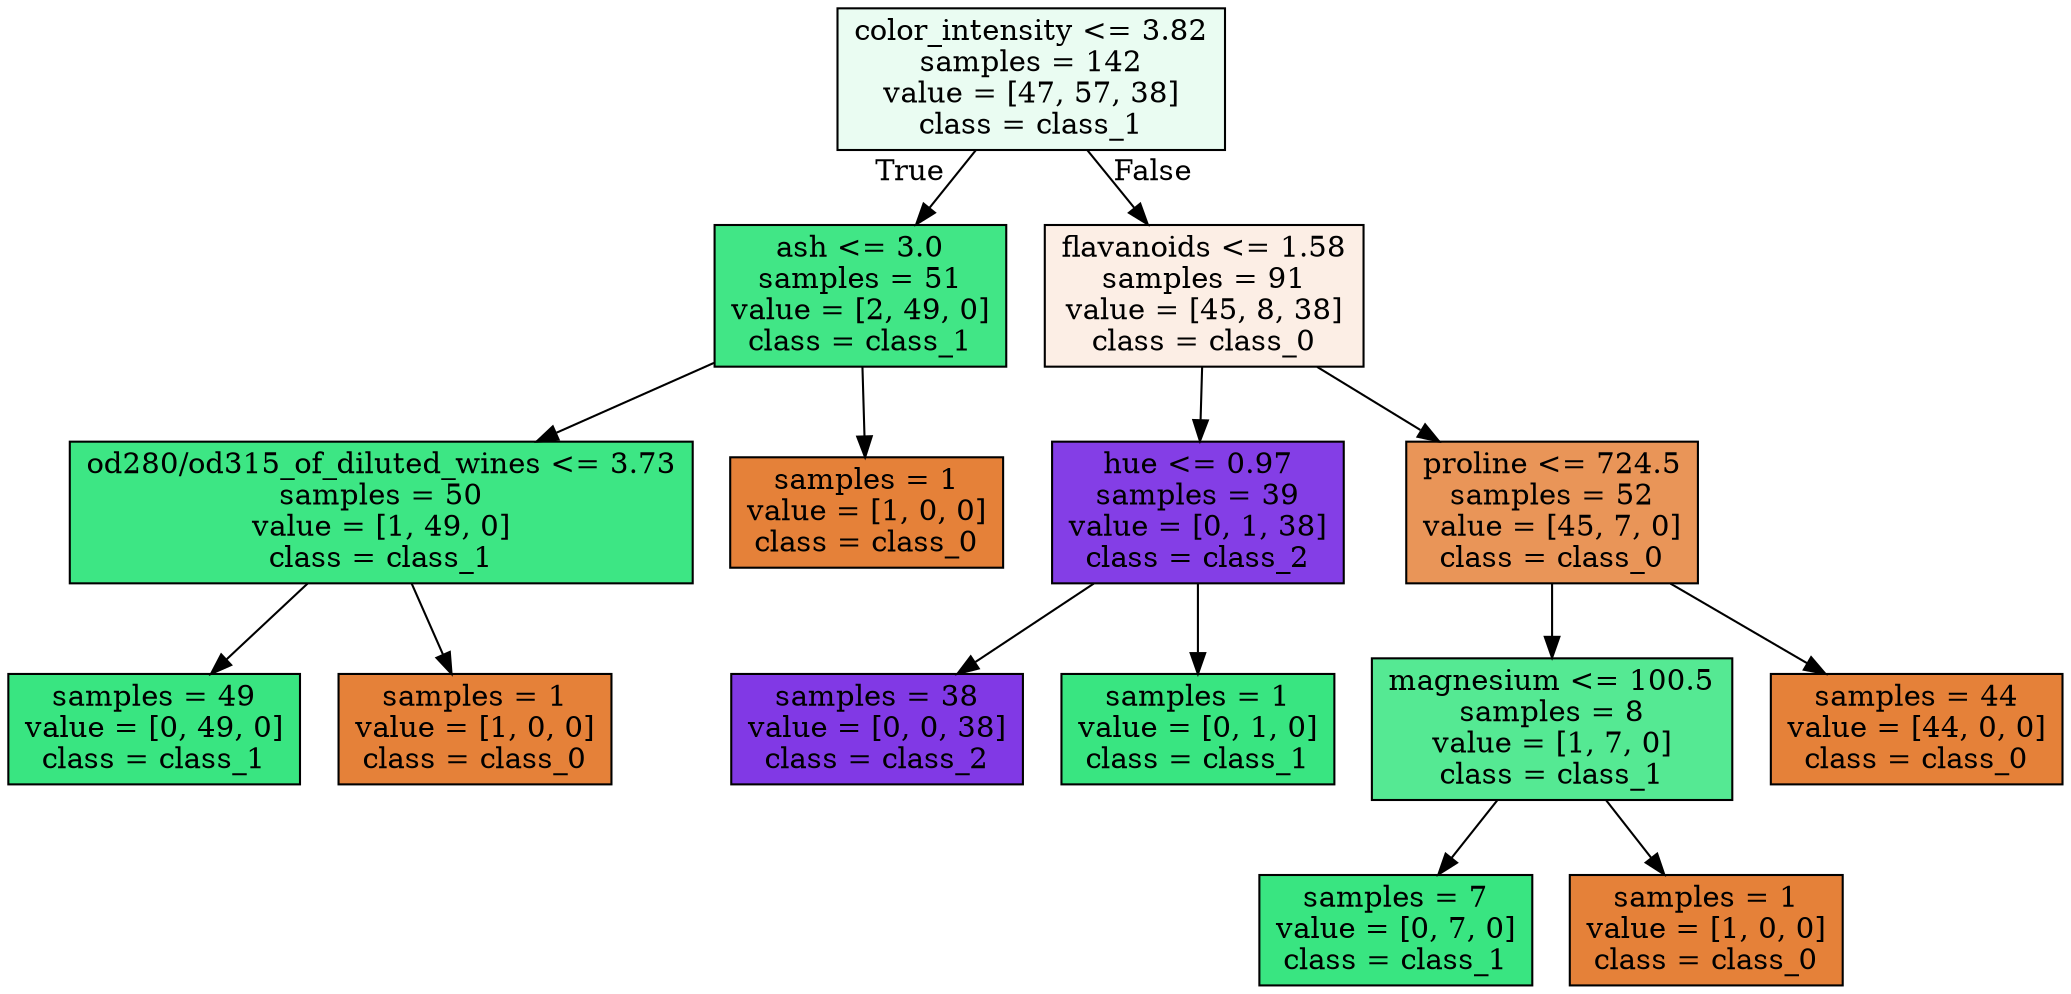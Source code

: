 digraph Tree {
node [shape=box, style="filled", color="black"] ;
0 [label="color_intensity <= 3.82\nsamples = 142\nvalue = [47, 57, 38]\nclass = class_1", fillcolor="#eafcf2"] ;
1 [label="ash <= 3.0\nsamples = 51\nvalue = [2, 49, 0]\nclass = class_1", fillcolor="#41e686"] ;
0 -> 1 [labeldistance=2.5, labelangle=45, headlabel="True"] ;
2 [label="od280/od315_of_diluted_wines <= 3.73\nsamples = 50\nvalue = [1, 49, 0]\nclass = class_1", fillcolor="#3de684"] ;
1 -> 2 ;
3 [label="samples = 49\nvalue = [0, 49, 0]\nclass = class_1", fillcolor="#39e581"] ;
2 -> 3 ;
4 [label="samples = 1\nvalue = [1, 0, 0]\nclass = class_0", fillcolor="#e58139"] ;
2 -> 4 ;
5 [label="samples = 1\nvalue = [1, 0, 0]\nclass = class_0", fillcolor="#e58139"] ;
1 -> 5 ;
6 [label="flavanoids <= 1.58\nsamples = 91\nvalue = [45, 8, 38]\nclass = class_0", fillcolor="#fceee5"] ;
0 -> 6 [labeldistance=2.5, labelangle=-45, headlabel="False"] ;
7 [label="hue <= 0.97\nsamples = 39\nvalue = [0, 1, 38]\nclass = class_2", fillcolor="#843ee6"] ;
6 -> 7 ;
8 [label="samples = 38\nvalue = [0, 0, 38]\nclass = class_2", fillcolor="#8139e5"] ;
7 -> 8 ;
9 [label="samples = 1\nvalue = [0, 1, 0]\nclass = class_1", fillcolor="#39e581"] ;
7 -> 9 ;
10 [label="proline <= 724.5\nsamples = 52\nvalue = [45, 7, 0]\nclass = class_0", fillcolor="#e99558"] ;
6 -> 10 ;
11 [label="magnesium <= 100.5\nsamples = 8\nvalue = [1, 7, 0]\nclass = class_1", fillcolor="#55e993"] ;
10 -> 11 ;
12 [label="samples = 7\nvalue = [0, 7, 0]\nclass = class_1", fillcolor="#39e581"] ;
11 -> 12 ;
13 [label="samples = 1\nvalue = [1, 0, 0]\nclass = class_0", fillcolor="#e58139"] ;
11 -> 13 ;
14 [label="samples = 44\nvalue = [44, 0, 0]\nclass = class_0", fillcolor="#e58139"] ;
10 -> 14 ;
}
